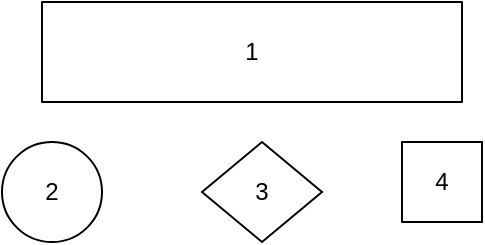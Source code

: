 <mxfile version="21.1.2" type="device">
  <diagram name="Page-1" id="4VmysdJKvYtpYvmq9zTM">
    <mxGraphModel dx="992" dy="635" grid="1" gridSize="10" guides="1" tooltips="1" connect="1" arrows="1" fold="1" page="1" pageScale="1" pageWidth="827" pageHeight="1169" math="0" shadow="0">
      <root>
        <mxCell id="0" />
        <mxCell id="1" parent="0" />
        <mxCell id="LLupJ7Z8etuNSm-FzTXD-1" value="1" style="rounded=0;whiteSpace=wrap;html=1;" vertex="1" parent="1">
          <mxGeometry x="340" y="90" width="210" height="50" as="geometry" />
        </mxCell>
        <mxCell id="LLupJ7Z8etuNSm-FzTXD-2" value="2" style="ellipse;whiteSpace=wrap;html=1;aspect=fixed;" vertex="1" parent="1">
          <mxGeometry x="320" y="160" width="50" height="50" as="geometry" />
        </mxCell>
        <mxCell id="LLupJ7Z8etuNSm-FzTXD-3" value="3" style="rhombus;whiteSpace=wrap;html=1;" vertex="1" parent="1">
          <mxGeometry x="420" y="160" width="60" height="50" as="geometry" />
        </mxCell>
        <mxCell id="LLupJ7Z8etuNSm-FzTXD-4" value="4" style="whiteSpace=wrap;html=1;aspect=fixed;" vertex="1" parent="1">
          <mxGeometry x="520" y="160" width="40" height="40" as="geometry" />
        </mxCell>
      </root>
    </mxGraphModel>
  </diagram>
</mxfile>
